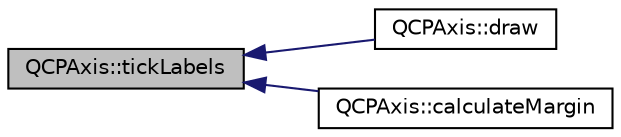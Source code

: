 digraph "QCPAxis::tickLabels"
{
  edge [fontname="Helvetica",fontsize="10",labelfontname="Helvetica",labelfontsize="10"];
  node [fontname="Helvetica",fontsize="10",shape=record];
  rankdir="LR";
  Node849 [label="QCPAxis::tickLabels",height=0.2,width=0.4,color="black", fillcolor="grey75", style="filled", fontcolor="black"];
  Node849 -> Node850 [dir="back",color="midnightblue",fontsize="10",style="solid",fontname="Helvetica"];
  Node850 [label="QCPAxis::draw",height=0.2,width=0.4,color="black", fillcolor="white", style="filled",URL="$class_q_c_p_axis.html#a258b1e783eda5cd14ec5552c696a424e"];
  Node849 -> Node851 [dir="back",color="midnightblue",fontsize="10",style="solid",fontname="Helvetica"];
  Node851 [label="QCPAxis::calculateMargin",height=0.2,width=0.4,color="black", fillcolor="white", style="filled",URL="$class_q_c_p_axis.html#a47bdb0a55de6759489ee47665199aebb"];
}
